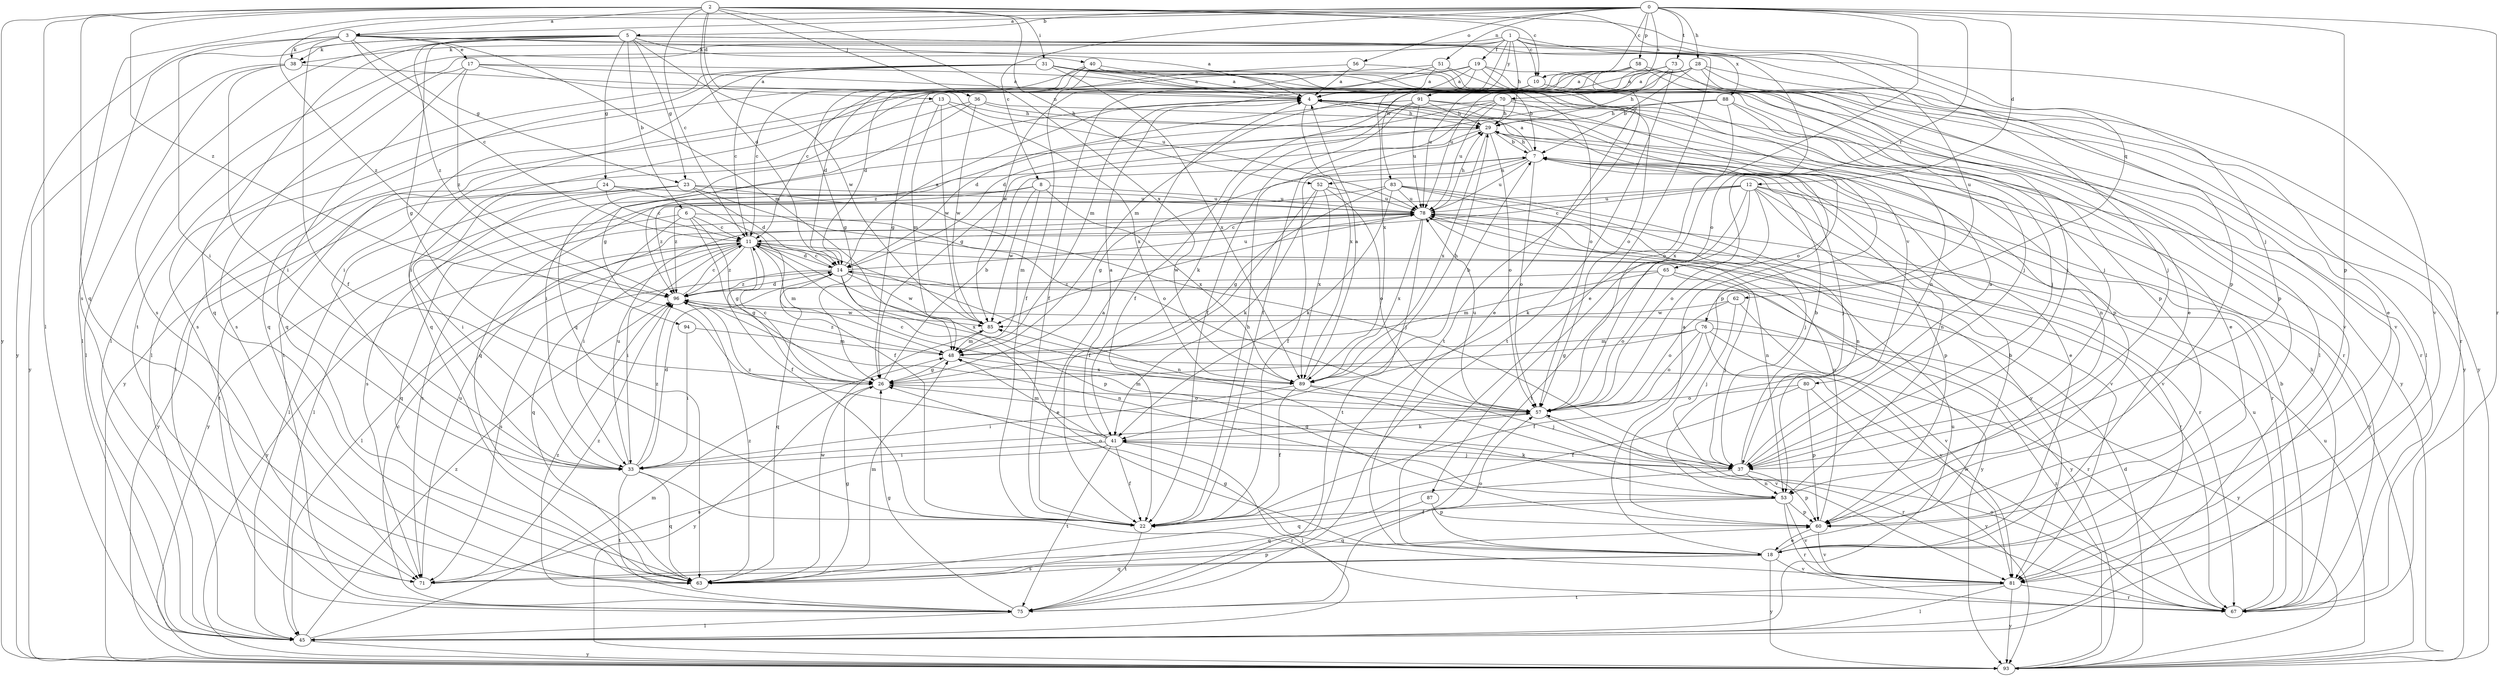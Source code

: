 strict digraph  {
0;
1;
2;
3;
4;
5;
6;
7;
8;
10;
11;
12;
13;
14;
17;
18;
19;
22;
23;
24;
26;
28;
29;
31;
33;
36;
37;
38;
40;
41;
45;
48;
51;
52;
53;
56;
57;
58;
60;
62;
63;
65;
67;
70;
71;
73;
75;
76;
78;
80;
81;
83;
85;
87;
88;
89;
91;
93;
94;
96;
0 -> 3  [label=a];
0 -> 5  [label=b];
0 -> 8  [label=c];
0 -> 10  [label=c];
0 -> 12  [label=d];
0 -> 28  [label=h];
0 -> 51  [label=n];
0 -> 56  [label=o];
0 -> 58  [label=p];
0 -> 60  [label=p];
0 -> 65  [label=r];
0 -> 67  [label=r];
0 -> 70  [label=s];
0 -> 71  [label=s];
0 -> 73  [label=t];
0 -> 87  [label=x];
0 -> 94  [label=z];
1 -> 10  [label=c];
1 -> 19  [label=f];
1 -> 29  [label=h];
1 -> 38  [label=k];
1 -> 45  [label=l];
1 -> 57  [label=o];
1 -> 75  [label=t];
1 -> 76  [label=u];
1 -> 83  [label=w];
1 -> 88  [label=x];
1 -> 91  [label=y];
2 -> 3  [label=a];
2 -> 10  [label=c];
2 -> 11  [label=c];
2 -> 13  [label=d];
2 -> 14  [label=d];
2 -> 31  [label=i];
2 -> 36  [label=j];
2 -> 37  [label=j];
2 -> 45  [label=l];
2 -> 52  [label=n];
2 -> 62  [label=q];
2 -> 63  [label=q];
2 -> 89  [label=x];
2 -> 93  [label=y];
2 -> 96  [label=z];
3 -> 4  [label=a];
3 -> 11  [label=c];
3 -> 17  [label=e];
3 -> 18  [label=e];
3 -> 22  [label=f];
3 -> 23  [label=g];
3 -> 33  [label=i];
3 -> 38  [label=k];
3 -> 48  [label=m];
3 -> 93  [label=y];
4 -> 29  [label=h];
4 -> 75  [label=t];
4 -> 80  [label=v];
4 -> 89  [label=x];
5 -> 6  [label=b];
5 -> 23  [label=g];
5 -> 24  [label=g];
5 -> 26  [label=g];
5 -> 38  [label=k];
5 -> 40  [label=k];
5 -> 45  [label=l];
5 -> 60  [label=p];
5 -> 63  [label=q];
5 -> 71  [label=s];
5 -> 81  [label=v];
5 -> 85  [label=w];
5 -> 96  [label=z];
6 -> 11  [label=c];
6 -> 22  [label=f];
6 -> 26  [label=g];
6 -> 33  [label=i];
6 -> 63  [label=q];
6 -> 81  [label=v];
7 -> 4  [label=a];
7 -> 18  [label=e];
7 -> 22  [label=f];
7 -> 26  [label=g];
7 -> 29  [label=h];
7 -> 37  [label=j];
7 -> 52  [label=n];
7 -> 53  [label=n];
7 -> 57  [label=o];
7 -> 78  [label=u];
8 -> 45  [label=l];
8 -> 48  [label=m];
8 -> 78  [label=u];
8 -> 85  [label=w];
8 -> 89  [label=x];
8 -> 93  [label=y];
10 -> 18  [label=e];
10 -> 63  [label=q];
10 -> 78  [label=u];
11 -> 14  [label=d];
11 -> 26  [label=g];
11 -> 33  [label=i];
11 -> 45  [label=l];
11 -> 48  [label=m];
11 -> 53  [label=n];
11 -> 60  [label=p];
11 -> 63  [label=q];
11 -> 67  [label=r];
11 -> 93  [label=y];
11 -> 96  [label=z];
12 -> 11  [label=c];
12 -> 41  [label=k];
12 -> 57  [label=o];
12 -> 60  [label=p];
12 -> 67  [label=r];
12 -> 75  [label=t];
12 -> 78  [label=u];
12 -> 81  [label=v];
12 -> 93  [label=y];
12 -> 96  [label=z];
13 -> 29  [label=h];
13 -> 45  [label=l];
13 -> 48  [label=m];
13 -> 85  [label=w];
13 -> 89  [label=x];
14 -> 4  [label=a];
14 -> 11  [label=c];
14 -> 18  [label=e];
14 -> 63  [label=q];
14 -> 71  [label=s];
14 -> 78  [label=u];
14 -> 85  [label=w];
14 -> 89  [label=x];
14 -> 93  [label=y];
14 -> 96  [label=z];
17 -> 4  [label=a];
17 -> 7  [label=b];
17 -> 63  [label=q];
17 -> 71  [label=s];
17 -> 78  [label=u];
17 -> 96  [label=z];
18 -> 4  [label=a];
18 -> 7  [label=b];
18 -> 57  [label=o];
18 -> 63  [label=q];
18 -> 71  [label=s];
18 -> 81  [label=v];
18 -> 93  [label=y];
19 -> 4  [label=a];
19 -> 14  [label=d];
19 -> 37  [label=j];
19 -> 81  [label=v];
19 -> 85  [label=w];
19 -> 89  [label=x];
19 -> 93  [label=y];
22 -> 4  [label=a];
22 -> 29  [label=h];
22 -> 75  [label=t];
23 -> 14  [label=d];
23 -> 37  [label=j];
23 -> 45  [label=l];
23 -> 57  [label=o];
23 -> 71  [label=s];
23 -> 78  [label=u];
23 -> 93  [label=y];
24 -> 11  [label=c];
24 -> 22  [label=f];
24 -> 33  [label=i];
24 -> 75  [label=t];
24 -> 78  [label=u];
26 -> 7  [label=b];
26 -> 11  [label=c];
26 -> 57  [label=o];
26 -> 93  [label=y];
28 -> 4  [label=a];
28 -> 7  [label=b];
28 -> 18  [label=e];
28 -> 22  [label=f];
28 -> 45  [label=l];
28 -> 48  [label=m];
28 -> 63  [label=q];
28 -> 67  [label=r];
29 -> 7  [label=b];
29 -> 33  [label=i];
29 -> 53  [label=n];
29 -> 57  [label=o];
29 -> 63  [label=q];
29 -> 89  [label=x];
31 -> 4  [label=a];
31 -> 11  [label=c];
31 -> 33  [label=i];
31 -> 53  [label=n];
31 -> 57  [label=o];
31 -> 60  [label=p];
31 -> 63  [label=q];
31 -> 71  [label=s];
31 -> 81  [label=v];
31 -> 89  [label=x];
33 -> 14  [label=d];
33 -> 57  [label=o];
33 -> 63  [label=q];
33 -> 67  [label=r];
33 -> 75  [label=t];
33 -> 78  [label=u];
33 -> 96  [label=z];
36 -> 26  [label=g];
36 -> 29  [label=h];
36 -> 67  [label=r];
36 -> 85  [label=w];
36 -> 93  [label=y];
37 -> 4  [label=a];
37 -> 7  [label=b];
37 -> 26  [label=g];
37 -> 41  [label=k];
37 -> 53  [label=n];
37 -> 60  [label=p];
37 -> 63  [label=q];
38 -> 4  [label=a];
38 -> 33  [label=i];
38 -> 45  [label=l];
38 -> 93  [label=y];
40 -> 4  [label=a];
40 -> 11  [label=c];
40 -> 18  [label=e];
40 -> 22  [label=f];
40 -> 26  [label=g];
40 -> 37  [label=j];
40 -> 45  [label=l];
40 -> 57  [label=o];
41 -> 4  [label=a];
41 -> 22  [label=f];
41 -> 33  [label=i];
41 -> 37  [label=j];
41 -> 45  [label=l];
41 -> 48  [label=m];
41 -> 71  [label=s];
41 -> 75  [label=t];
41 -> 96  [label=z];
45 -> 48  [label=m];
45 -> 78  [label=u];
45 -> 93  [label=y];
45 -> 96  [label=z];
48 -> 26  [label=g];
48 -> 89  [label=x];
48 -> 96  [label=z];
51 -> 4  [label=a];
51 -> 11  [label=c];
51 -> 22  [label=f];
51 -> 37  [label=j];
51 -> 45  [label=l];
52 -> 22  [label=f];
52 -> 41  [label=k];
52 -> 57  [label=o];
52 -> 78  [label=u];
52 -> 89  [label=x];
53 -> 22  [label=f];
53 -> 60  [label=p];
53 -> 63  [label=q];
53 -> 67  [label=r];
53 -> 81  [label=v];
56 -> 4  [label=a];
56 -> 14  [label=d];
56 -> 60  [label=p];
57 -> 11  [label=c];
57 -> 41  [label=k];
57 -> 48  [label=m];
57 -> 67  [label=r];
57 -> 78  [label=u];
58 -> 4  [label=a];
58 -> 26  [label=g];
58 -> 48  [label=m];
58 -> 60  [label=p];
58 -> 75  [label=t];
58 -> 78  [label=u];
58 -> 93  [label=y];
60 -> 18  [label=e];
60 -> 78  [label=u];
60 -> 81  [label=v];
62 -> 37  [label=j];
62 -> 57  [label=o];
62 -> 81  [label=v];
62 -> 85  [label=w];
63 -> 26  [label=g];
63 -> 48  [label=m];
63 -> 85  [label=w];
63 -> 96  [label=z];
65 -> 37  [label=j];
65 -> 48  [label=m];
65 -> 57  [label=o];
65 -> 93  [label=y];
65 -> 96  [label=z];
67 -> 7  [label=b];
67 -> 29  [label=h];
67 -> 57  [label=o];
67 -> 78  [label=u];
67 -> 85  [label=w];
70 -> 14  [label=d];
70 -> 22  [label=f];
70 -> 29  [label=h];
70 -> 57  [label=o];
70 -> 67  [label=r];
70 -> 78  [label=u];
70 -> 96  [label=z];
71 -> 60  [label=p];
71 -> 78  [label=u];
71 -> 96  [label=z];
73 -> 4  [label=a];
73 -> 29  [label=h];
73 -> 33  [label=i];
73 -> 37  [label=j];
73 -> 75  [label=t];
75 -> 11  [label=c];
75 -> 26  [label=g];
75 -> 45  [label=l];
75 -> 96  [label=z];
76 -> 22  [label=f];
76 -> 26  [label=g];
76 -> 48  [label=m];
76 -> 57  [label=o];
76 -> 67  [label=r];
76 -> 81  [label=v];
76 -> 93  [label=y];
78 -> 11  [label=c];
78 -> 29  [label=h];
78 -> 53  [label=n];
78 -> 67  [label=r];
78 -> 71  [label=s];
78 -> 75  [label=t];
78 -> 85  [label=w];
78 -> 89  [label=x];
80 -> 22  [label=f];
80 -> 57  [label=o];
80 -> 60  [label=p];
80 -> 93  [label=y];
81 -> 26  [label=g];
81 -> 45  [label=l];
81 -> 67  [label=r];
81 -> 75  [label=t];
81 -> 93  [label=y];
83 -> 26  [label=g];
83 -> 37  [label=j];
83 -> 41  [label=k];
83 -> 53  [label=n];
83 -> 78  [label=u];
83 -> 81  [label=v];
83 -> 96  [label=z];
85 -> 48  [label=m];
87 -> 60  [label=p];
87 -> 63  [label=q];
88 -> 18  [label=e];
88 -> 26  [label=g];
88 -> 29  [label=h];
88 -> 37  [label=j];
88 -> 57  [label=o];
89 -> 4  [label=a];
89 -> 7  [label=b];
89 -> 22  [label=f];
89 -> 29  [label=h];
89 -> 33  [label=i];
89 -> 37  [label=j];
89 -> 81  [label=v];
91 -> 14  [label=d];
91 -> 22  [label=f];
91 -> 29  [label=h];
91 -> 41  [label=k];
91 -> 60  [label=p];
91 -> 78  [label=u];
91 -> 93  [label=y];
93 -> 14  [label=d];
93 -> 78  [label=u];
93 -> 96  [label=z];
94 -> 33  [label=i];
94 -> 48  [label=m];
96 -> 11  [label=c];
96 -> 14  [label=d];
96 -> 53  [label=n];
96 -> 85  [label=w];
}

